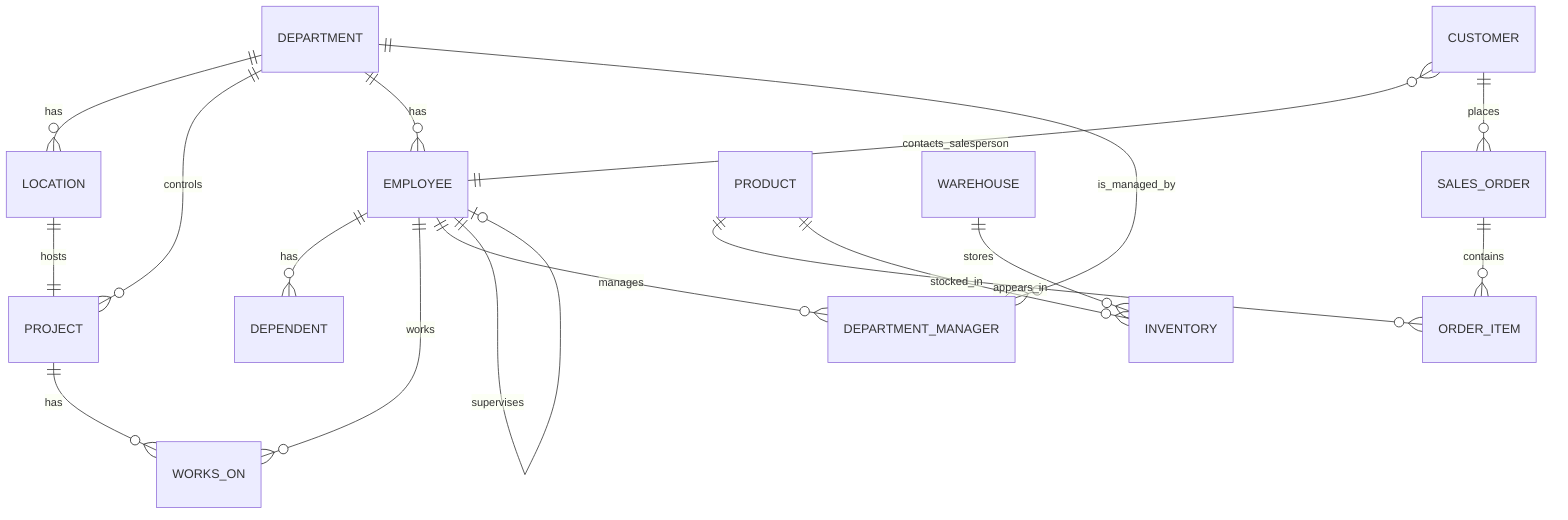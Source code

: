 erDiagram
  DEPARTMENT ||--o{ LOCATION : has
  DEPARTMENT ||--o{ PROJECT : controls
  LOCATION ||--|| PROJECT : hosts
  DEPARTMENT ||--o{ EMPLOYEE : has
  EMPLOYEE ||--o{ DEPENDENT : has
  EMPLOYEE ||--o{ WORKS_ON : works
  PROJECT ||--o{ WORKS_ON : has
  EMPLOYEE ||--o{ DEPARTMENT_MANAGER : manages
  DEPARTMENT ||--o{ DEPARTMENT_MANAGER : is_managed_by
  EMPLOYEE ||--o| EMPLOYEE : supervises
  CUSTOMER }o--|| EMPLOYEE : contacts_salesperson
  CUSTOMER ||--o{ SALES_ORDER : places
  SALES_ORDER ||--o{ ORDER_ITEM : contains
  PRODUCT ||--o{ ORDER_ITEM : appears_in
  WAREHOUSE ||--o{ INVENTORY : stores
  PRODUCT ||--o{ INVENTORY : stocked_in